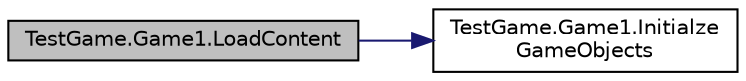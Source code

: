 digraph "TestGame.Game1.LoadContent"
{
 // LATEX_PDF_SIZE
  edge [fontname="Helvetica",fontsize="10",labelfontname="Helvetica",labelfontsize="10"];
  node [fontname="Helvetica",fontsize="10",shape=record];
  rankdir="LR";
  Node1 [label="TestGame.Game1.LoadContent",height=0.2,width=0.4,color="black", fillcolor="grey75", style="filled", fontcolor="black",tooltip=" "];
  Node1 -> Node2 [color="midnightblue",fontsize="10",style="solid",fontname="Helvetica"];
  Node2 [label="TestGame.Game1.Initialze\lGameObjects",height=0.2,width=0.4,color="black", fillcolor="white", style="filled",URL="$d8/d66/class_test_game_1_1_game1.html#abb58f9bfa39e0d6efa902388ab718c46",tooltip=" "];
}
